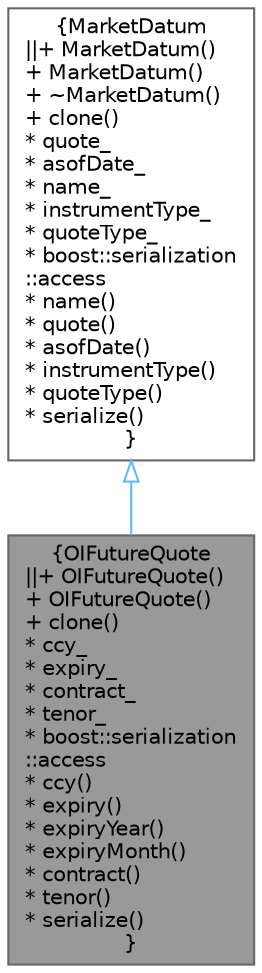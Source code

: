digraph "OIFutureQuote"
{
 // INTERACTIVE_SVG=YES
 // LATEX_PDF_SIZE
  bgcolor="transparent";
  edge [fontname=Helvetica,fontsize=10,labelfontname=Helvetica,labelfontsize=10];
  node [fontname=Helvetica,fontsize=10,shape=box,height=0.2,width=0.4];
  Node1 [label="{OIFutureQuote\n||+ OIFutureQuote()\l+ OIFutureQuote()\l+ clone()\l* ccy_\l* expiry_\l* contract_\l* tenor_\l* boost::serialization\l::access\l* ccy()\l* expiry()\l* expiryYear()\l* expiryMonth()\l* contract()\l* tenor()\l* serialize()\l}",height=0.2,width=0.4,color="gray40", fillcolor="grey60", style="filled", fontcolor="black",tooltip="Overnight index future data class."];
  Node2 -> Node1 [dir="back",color="steelblue1",style="solid",arrowtail="onormal"];
  Node2 [label="{MarketDatum\n||+ MarketDatum()\l+ MarketDatum()\l+ ~MarketDatum()\l+ clone()\l* quote_\l* asofDate_\l* name_\l* instrumentType_\l* quoteType_\l* boost::serialization\l::access\l* name()\l* quote()\l* asofDate()\l* instrumentType()\l* quoteType()\l* serialize()\l}",height=0.2,width=0.4,color="gray40", fillcolor="white", style="filled",URL="$classore_1_1data_1_1_market_datum.html",tooltip="Base market data class."];
}
